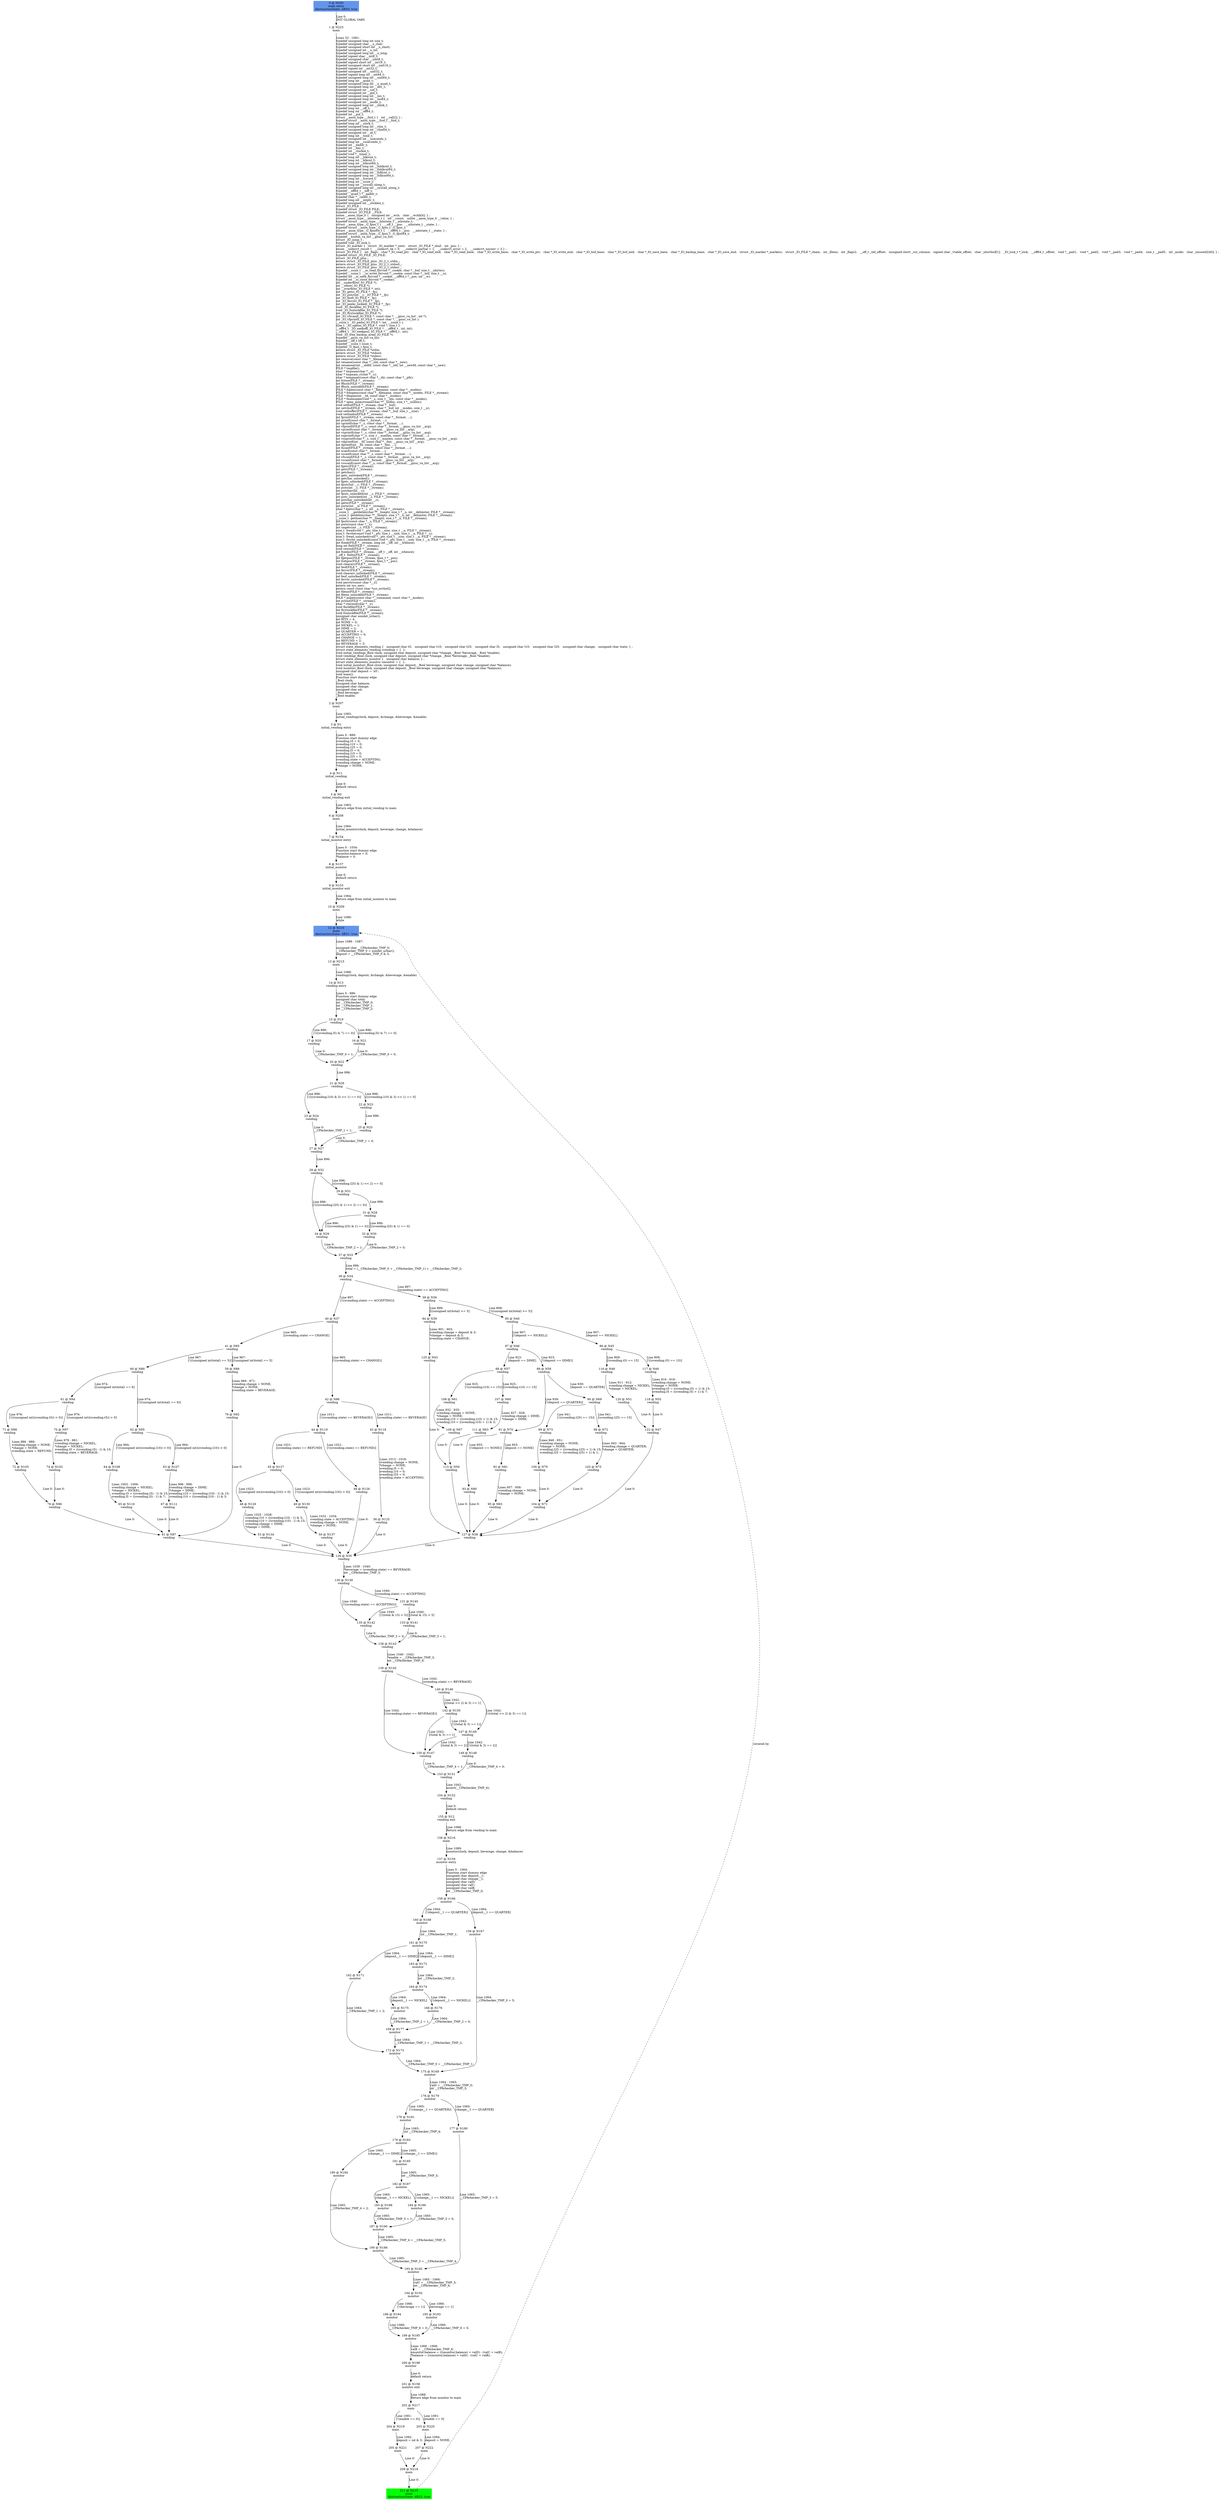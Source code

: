 digraph ARG {
node [style="filled" shape="box" color="white"]
0 [fillcolor="cornflowerblue" label="0 @ N200\nmain entry\nAbstractionState: ABS0: true\n" id="0"]
1 [label="1 @ N223\nmain\n" id="1"]
2 [label="2 @ N207\nmain\n" id="2"]
3 [label="3 @ N1\ninitial_vending entry\n" id="3"]
4 [label="4 @ N11\ninitial_vending\n" id="4"]
5 [label="5 @ N0\ninitial_vending exit\n" id="5"]
6 [label="6 @ N208\nmain\n" id="6"]
7 [label="7 @ N154\ninitial_monitor entry\n" id="7"]
8 [label="8 @ N157\ninitial_monitor\n" id="8"]
9 [label="9 @ N153\ninitial_monitor exit\n" id="9"]
10 [label="10 @ N209\nmain\n" id="10"]
12 [fillcolor="cornflowerblue" label="12 @ N210\nmain\nAbstractionState: ABS1: true\n" id="12"]
13 [label="13 @ N215\nmain\n" id="13"]
14 [label="14 @ N13\nvending entry\n" id="14"]
15 [label="15 @ N19\nvending\n" id="15"]
17 [label="17 @ N20\nvending\n" id="17"]
20 [label="20 @ N22\nvending\n" id="20"]
21 [label="21 @ N26\nvending\n" id="21"]
23 [label="23 @ N24\nvending\n" id="23"]
27 [label="27 @ N27\nvending\n" id="27"]
28 [label="28 @ N32\nvending\n" id="28"]
34 [label="34 @ N29\nvending\n" id="34"]
37 [label="37 @ N33\nvending\n" id="37"]
38 [label="38 @ N34\nvending\n" id="38"]
40 [label="40 @ N37\nvending\n" id="40"]
42 [label="42 @ N86\nvending\n" id="42"]
44 [label="44 @ N119\nvending\n" id="44"]
46 [label="46 @ N126\nvending\n" id="46"]
129 [label="129 @ N35\nvending\n" id="129"]
130 [label="130 @ N139\nvending\n" id="130"]
135 [label="135 @ N142\nvending\n" id="135"]
138 [label="138 @ N143\nvending\n" id="138"]
139 [label="139 @ N145\nvending\n" id="139"]
150 [label="150 @ N147\nvending\n" id="150"]
153 [label="153 @ N151\nvending\n" id="153"]
154 [label="154 @ N152\nvending\n" id="154"]
155 [label="155 @ N12\nvending exit\n" id="155"]
156 [label="156 @ N216\nmain\n" id="156"]
157 [label="157 @ N159\nmonitor entry\n" id="157"]
158 [label="158 @ N166\nmonitor\n" id="158"]
160 [label="160 @ N168\nmonitor\n" id="160"]
161 [label="161 @ N170\nmonitor\n" id="161"]
163 [label="163 @ N172\nmonitor\n" id="163"]
164 [label="164 @ N174\nmonitor\n" id="164"]
166 [label="166 @ N176\nmonitor\n" id="166"]
169 [label="169 @ N177\nmonitor\n" id="169"]
172 [label="172 @ N173\nmonitor\n" id="172"]
175 [label="175 @ N169\nmonitor\n" id="175"]
176 [label="176 @ N179\nmonitor\n" id="176"]
178 [label="178 @ N181\nmonitor\n" id="178"]
179 [label="179 @ N183\nmonitor\n" id="179"]
181 [label="181 @ N185\nmonitor\n" id="181"]
182 [label="182 @ N187\nmonitor\n" id="182"]
184 [label="184 @ N189\nmonitor\n" id="184"]
187 [label="187 @ N190\nmonitor\n" id="187"]
190 [label="190 @ N186\nmonitor\n" id="190"]
193 [label="193 @ N182\nmonitor\n" id="193"]
194 [label="194 @ N192\nmonitor\n" id="194"]
196 [label="196 @ N194\nmonitor\n" id="196"]
199 [label="199 @ N195\nmonitor\n" id="199"]
200 [label="200 @ N198\nmonitor\n" id="200"]
201 [label="201 @ N158\nmonitor exit\n" id="201"]
202 [label="202 @ N217\nmain\n" id="202"]
204 [label="204 @ N219\nmain\n" id="204"]
205 [label="205 @ N221\nmain\n" id="205"]
209 [label="209 @ N218\nmain\n" id="209"]
211 [fillcolor="green" label="211 @ N210\nmain\nAbstractionState: ABS2: true\n" id="211"]
203 [label="203 @ N220\nmain\n" id="203"]
207 [label="207 @ N222\nmain\n" id="207"]
195 [label="195 @ N193\nmonitor\n" id="195"]
183 [label="183 @ N188\nmonitor\n" id="183"]
180 [label="180 @ N184\nmonitor\n" id="180"]
177 [label="177 @ N180\nmonitor\n" id="177"]
165 [label="165 @ N175\nmonitor\n" id="165"]
162 [label="162 @ N171\nmonitor\n" id="162"]
159 [label="159 @ N167\nmonitor\n" id="159"]
140 [label="140 @ N146\nvending\n" id="140"]
147 [label="147 @ N149\nvending\n" id="147"]
149 [label="149 @ N148\nvending\n" id="149"]
142 [label="142 @ N150\nvending\n" id="142"]
131 [label="131 @ N140\nvending\n" id="131"]
133 [label="133 @ N141\nvending\n" id="133"]
45 [label="45 @ N127\nvending\n" id="45"]
49 [label="49 @ N130\nvending\n" id="49"]
50 [label="50 @ N137\nvending\n" id="50"]
48 [label="48 @ N129\nvending\n" id="48"]
53 [label="53 @ N134\nvending\n" id="53"]
43 [label="43 @ N118\nvending\n" id="43"]
56 [label="56 @ N125\nvending\n" id="56"]
41 [label="41 @ N85\nvending\n" id="41"]
60 [label="60 @ N89\nvending\n" id="60"]
62 [label="62 @ N95\nvending\n" id="62"]
64 [label="64 @ N108\nvending\n" id="64"]
65 [label="65 @ N116\nvending\n" id="65"]
81 [label="81 @ N87\nvending\n" id="81"]
63 [label="63 @ N107\nvending\n" id="63"]
67 [label="67 @ N112\nvending\n" id="67"]
61 [label="61 @ N94\nvending\n" id="61"]
71 [label="71 @ N98\nvending\n" id="71"]
72 [label="72 @ N105\nvending\n" id="72"]
76 [label="76 @ N96\nvending\n" id="76"]
70 [label="70 @ N97\nvending\n" id="70"]
74 [label="74 @ N102\nvending\n" id="74"]
59 [label="59 @ N88\nvending\n" id="59"]
79 [label="79 @ N92\nvending\n" id="79"]
39 [label="39 @ N36\nvending\n" id="39"]
85 [label="85 @ N40\nvending\n" id="85"]
87 [label="87 @ N46\nvending\n" id="87"]
89 [label="89 @ N58\nvending\n" id="89"]
91 [label="91 @ N70\nvending\n" id="91"]
93 [label="93 @ N80\nvending\n" id="93"]
127 [label="127 @ N38\nvending\n" id="127"]
92 [label="92 @ N81\nvending\n" id="92"]
95 [label="95 @ N83\nvending\n" id="95"]
90 [label="90 @ N69\nvending\n" id="90"]
99 [label="99 @ N73\nvending\n" id="99"]
100 [label="100 @ N79\nvending\n" id="100"]
104 [label="104 @ N71\nvending\n" id="104"]
98 [label="98 @ N72\nvending\n" id="98"]
102 [label="102 @ N75\nvending\n" id="102"]
88 [label="88 @ N57\nvending\n" id="88"]
108 [label="108 @ N61\nvending\n" id="108"]
109 [label="109 @ N67\nvending\n" id="109"]
113 [label="113 @ N59\nvending\n" id="113"]
107 [label="107 @ N60\nvending\n" id="107"]
111 [label="111 @ N63\nvending\n" id="111"]
86 [label="86 @ N45\nvending\n" id="86"]
117 [label="117 @ N49\nvending\n" id="117"]
118 [label="118 @ N55\nvending\n" id="118"]
122 [label="122 @ N47\nvending\n" id="122"]
116 [label="116 @ N48\nvending\n" id="116"]
120 [label="120 @ N51\nvending\n" id="120"]
84 [label="84 @ N39\nvending\n" id="84"]
125 [label="125 @ N43\nvending\n" id="125"]
29 [label="29 @ N31\nvending\n" id="29"]
31 [label="31 @ N28\nvending\n" id="31"]
32 [label="32 @ N30\nvending\n" id="32"]
22 [label="22 @ N23\nvending\n" id="22"]
25 [label="25 @ N25\nvending\n" id="25"]
16 [label="16 @ N21\nvending\n" id="16"]
0 -> 1 [label="Line 0: \lINIT GLOBAL VARS\l" id="0 -> 1"]
1 -> 2 [label="Lines 33 - 1081: \ltypedef unsigned long int size_t;\ltypedef unsigned char __u_char;\ltypedef unsigned short int __u_short;\ltypedef unsigned int __u_int;\ltypedef unsigned long int __u_long;\ltypedef signed char __int8_t;\ltypedef unsigned char __uint8_t;\ltypedef signed short int __int16_t;\ltypedef unsigned short int __uint16_t;\ltypedef signed int __int32_t;\ltypedef unsigned int __uint32_t;\ltypedef signed long int __int64_t;\ltypedef unsigned long int __uint64_t;\ltypedef long int __quad_t;\ltypedef unsigned long int __u_quad_t;\ltypedef unsigned long int __dev_t;\ltypedef unsigned int __uid_t;\ltypedef unsigned int __gid_t;\ltypedef unsigned long int __ino_t;\ltypedef unsigned long int __ino64_t;\ltypedef unsigned int __mode_t;\ltypedef unsigned long int __nlink_t;\ltypedef long int __off_t;\ltypedef long int __off64_t;\ltypedef int __pid_t;\lstruct __anon_type___fsid_t {   int __val[2]; } ;\ltypedef struct __anon_type___fsid_t __fsid_t;\ltypedef long int __clock_t;\ltypedef unsigned long int __rlim_t;\ltypedef unsigned long int __rlim64_t;\ltypedef unsigned int __id_t;\ltypedef long int __time_t;\ltypedef unsigned int __useconds_t;\ltypedef long int __suseconds_t;\ltypedef int __daddr_t;\ltypedef int __key_t;\ltypedef int __clockid_t;\ltypedef void *__timer_t;\ltypedef long int __blksize_t;\ltypedef long int __blkcnt_t;\ltypedef long int __blkcnt64_t;\ltypedef unsigned long int __fsblkcnt_t;\ltypedef unsigned long int __fsblkcnt64_t;\ltypedef unsigned long int __fsfilcnt_t;\ltypedef unsigned long int __fsfilcnt64_t;\ltypedef long int __fsword_t;\ltypedef long int __ssize_t;\ltypedef long int __syscall_slong_t;\ltypedef unsigned long int __syscall_ulong_t;\ltypedef __off64_t __loff_t;\ltypedef __quad_t *__qaddr_t;\ltypedef char *__caddr_t;\ltypedef long int __intptr_t;\ltypedef unsigned int __socklen_t;\lstruct _IO_FILE ;\ltypedef struct _IO_FILE FILE;\ltypedef struct _IO_FILE __FILE;\lunion __anon_type_0 {   unsigned int __wch;   char __wchb[4]; } ;\lstruct __anon_type___mbstate_t {   int __count;   union __anon_type_0 __value; } ;\ltypedef struct __anon_type___mbstate_t __mbstate_t;\lstruct __anon_type__G_fpos_t {   __off_t __pos;   __mbstate_t __state; } ;\ltypedef struct __anon_type__G_fpos_t _G_fpos_t;\lstruct __anon_type__G_fpos64_t {   __off64_t __pos;   __mbstate_t __state; } ;\ltypedef struct __anon_type__G_fpos_t _G_fpos64_t;\ltypedef __builtin_va_list __gnuc_va_list;\lstruct _IO_jump_t ;\ltypedef void _IO_lock_t;\lstruct _IO_marker {   struct _IO_marker *_next;   struct _IO_FILE *_sbuf;   int _pos; } ;\lenum __codecvt_result {   __codecvt_ok = 0,   __codecvt_partial = 1,   __codecvt_error = 2,   __codecvt_noconv = 3 } ;\lstruct _IO_FILE {   int _flags;   char *_IO_read_ptr;   char *_IO_read_end;   char *_IO_read_base;   char *_IO_write_base;   char *_IO_write_ptr;   char *_IO_write_end;   char *_IO_buf_base;   char *_IO_buf_end;   char *_IO_save_base;   char *_IO_backup_base;   char *_IO_save_end;   struct _IO_marker *_markers;   struct _IO_FILE *_chain;   int _fileno;   int _flags2;   __off_t _old_offset;   unsigned short _cur_column;   signed char _vtable_offset;   char _shortbuf[1];   _IO_lock_t *_lock;   __off64_t _offset;   void *__pad1;   void *__pad2;   void *__pad3;   void *__pad4;   size_t __pad5;   int _mode;   char _unused2[40]; } ;\ltypedef struct _IO_FILE _IO_FILE;\lstruct _IO_FILE_plus ;\lextern struct _IO_FILE_plus _IO_2_1_stdin_;\lextern struct _IO_FILE_plus _IO_2_1_stdout_;\lextern struct _IO_FILE_plus _IO_2_1_stderr_;\ltypedef __ssize_t  __io_read_fn(void *__cookie, char *__buf, size_t __nbytes);\ltypedef __ssize_t  __io_write_fn(void *__cookie, const char *__buf, size_t __n);\ltypedef int __io_seek_fn(void *__cookie, __off64_t *__pos, int __w);\ltypedef int __io_close_fn(void *__cookie);\lint __underflow(_IO_FILE *);\lint __uflow(_IO_FILE *);\lint __overflow(_IO_FILE *, int);\lint _IO_getc(_IO_FILE *__fp);\lint _IO_putc(int __c, _IO_FILE *__fp);\lint _IO_feof(_IO_FILE *__fp);\lint _IO_ferror(_IO_FILE *__fp);\lint _IO_peekc_locked(_IO_FILE *__fp);\lvoid _IO_flockfile(_IO_FILE *);\lvoid _IO_funlockfile(_IO_FILE *);\lint _IO_ftrylockfile(_IO_FILE *);\lint _IO_vfscanf(_IO_FILE *, const char *, __gnuc_va_list , int *);\lint _IO_vfprintf(_IO_FILE *, const char *, __gnuc_va_list );\l__ssize_t  _IO_padn(_IO_FILE *, int, __ssize_t );\lsize_t  _IO_sgetn(_IO_FILE *, void *, size_t );\l__off64_t  _IO_seekoff(_IO_FILE *, __off64_t , int, int);\l__off64_t  _IO_seekpos(_IO_FILE *, __off64_t , int);\lvoid _IO_free_backup_area(_IO_FILE *);\ltypedef __gnuc_va_list va_list;\ltypedef __off_t off_t;\ltypedef __ssize_t ssize_t;\ltypedef _G_fpos_t fpos_t;\lextern struct _IO_FILE *stdin;\lextern struct _IO_FILE *stdout;\lextern struct _IO_FILE *stderr;\lint remove(const char *__filename);\lint rename(const char *__old, const char *__new);\lint renameat(int __oldfd, const char *__old, int __newfd, const char *__new);\lFILE * tmpfile();\lchar * tmpnam(char *__s);\lchar * tmpnam_r(char *__s);\lchar * tempnam(const char *__dir, const char *__pfx);\lint fclose(FILE *__stream);\lint fflush(FILE *__stream);\lint fflush_unlocked(FILE *__stream);\lFILE * fopen(const char *__filename, const char *__modes);\lFILE * freopen(const char *__filename, const char *__modes, FILE *__stream);\lFILE * fdopen(int __fd, const char *__modes);\lFILE * fmemopen(void *__s, size_t __len, const char *__modes);\lFILE * open_memstream(char **__bufloc, size_t *__sizeloc);\lvoid setbuf(FILE *__stream, char *__buf);\lint setvbuf(FILE *__stream, char *__buf, int __modes, size_t __n);\lvoid setbuffer(FILE *__stream, char *__buf, size_t __size);\lvoid setlinebuf(FILE *__stream);\lint fprintf(FILE *__stream, const char *__format, ...);\lint printf(const char *__format, ...);\lint sprintf(char *__s, const char *__format, ...);\lint vfprintf(FILE *__s, const char *__format, __gnuc_va_list __arg);\lint vprintf(const char *__format, __gnuc_va_list __arg);\lint vsprintf(char *__s, const char *__format, __gnuc_va_list __arg);\lint snprintf(char *__s, size_t __maxlen, const char *__format, ...);\lint vsnprintf(char *__s, size_t __maxlen, const char *__format, __gnuc_va_list __arg);\lint vdprintf(int __fd, const char *__fmt, __gnuc_va_list __arg);\lint dprintf(int __fd, const char *__fmt, ...);\lint fscanf(FILE *__stream, const char *__format, ...);\lint scanf(const char *__format, ...);\lint sscanf(const char *__s, const char *__format, ...);\lint vfscanf(FILE *__s, const char *__format, __gnuc_va_list __arg);\lint vscanf(const char *__format, __gnuc_va_list __arg);\lint vsscanf(const char *__s, const char *__format, __gnuc_va_list __arg);\lint fgetc(FILE *__stream);\lint getc(FILE *__stream);\lint getchar();\lint getc_unlocked(FILE *__stream);\lint getchar_unlocked();\lint fgetc_unlocked(FILE *__stream);\lint fputc(int __c, FILE *__stream);\lint putc(int __c, FILE *__stream);\lint putchar(int __c);\lint fputc_unlocked(int __c, FILE *__stream);\lint putc_unlocked(int __c, FILE *__stream);\lint putchar_unlocked(int __c);\lint getw(FILE *__stream);\lint putw(int __w, FILE *__stream);\lchar * fgets(char *__s, int __n, FILE *__stream);\l__ssize_t  __getdelim(char **__lineptr, size_t *__n, int __delimiter, FILE *__stream);\l__ssize_t  getdelim(char **__lineptr, size_t *__n, int __delimiter, FILE *__stream);\l__ssize_t  getline(char **__lineptr, size_t *__n, FILE *__stream);\lint fputs(const char *__s, FILE *__stream);\lint puts(const char *__s);\lint ungetc(int __c, FILE *__stream);\lsize_t  fread(void *__ptr, size_t __size, size_t __n, FILE *__stream);\lsize_t  fwrite(const void *__ptr, size_t __size, size_t __n, FILE *__s);\lsize_t  fread_unlocked(void *__ptr, size_t __size, size_t __n, FILE *__stream);\lsize_t  fwrite_unlocked(const void *__ptr, size_t __size, size_t __n, FILE *__stream);\lint fseek(FILE *__stream, long int __off, int __whence);\llong int ftell(FILE *__stream);\lvoid rewind(FILE *__stream);\lint fseeko(FILE *__stream, __off_t __off, int __whence);\l__off_t  ftello(FILE *__stream);\lint fgetpos(FILE *__stream, fpos_t *__pos);\lint fsetpos(FILE *__stream, fpos_t *__pos);\lvoid clearerr(FILE *__stream);\lint feof(FILE *__stream);\lint ferror(FILE *__stream);\lvoid clearerr_unlocked(FILE *__stream);\lint feof_unlocked(FILE *__stream);\lint ferror_unlocked(FILE *__stream);\lvoid perror(const char *__s);\lextern int sys_nerr;\lextern const const char *sys_errlist[];\lint fileno(FILE *__stream);\lint fileno_unlocked(FILE *__stream);\lFILE * popen(const char *__command, const char *__modes);\lint pclose(FILE *__stream);\lchar * ctermid(char *__s);\lvoid flockfile(FILE *__stream);\lint ftrylockfile(FILE *__stream);\lvoid funlockfile(FILE *__stream);\lunsigned char nondet_uchar();\lint BITS = 4;\lint NONE = 0;\lint NICKEL = 1;\lint DIME = 2;\lint QUARTER = 3;\lint ACCEPTING = 0;\lint CHANGE = 1;\lint REFUND = 2;\lint BEVERAGE = 3;\lstruct state_elements_vending {   unsigned char t5;   unsigned char t10;   unsigned char t25;   unsigned char l5;   unsigned char l10;   unsigned char l25;   unsigned char change;   unsigned char state; } ;\lstruct state_elements_vending svending = {  };\lvoid initial_vending(_Bool clock, unsigned char deposit, unsigned char *change, _Bool *beverage, _Bool *enable);\lvoid vending(_Bool clock, unsigned char deposit, unsigned char *change, _Bool *beverage, _Bool *enable);\lstruct state_elements_monitor {   unsigned char balance; } ;\lstruct state_elements_monitor smonitor = {  };\lvoid initial_monitor(_Bool clock, unsigned char deposit, _Bool beverage, unsigned char change, unsigned char *balance);\lvoid monitor(_Bool clock, unsigned char deposit, _Bool beverage, unsigned char change, unsigned char *balance);\lunsigned char deposit = '\x0';\lvoid main();\lFunction start dummy edge\l_Bool clock;\lunsigned char balance;\lunsigned char change;\lunsigned char nd;\l_Bool beverage;\l_Bool enable;\l" id="1 -> 2"]
2 -> 3 [label="Line 1083: \linitial_vending(clock, deposit, &change, &beverage, &enable)\l" id="2 -> 3"]
3 -> 4 [label="Lines 0 - 889: \lFunction start dummy edge\lsvending.t5 = 0;\lsvending.t10 = 0;\lsvending.t25 = 0;\lsvending.l5 = 0;\lsvending.l10 = 0;\lsvending.l25 = 0;\lsvending.state = ACCEPTING;\lsvending.change = NONE;\l*change = NONE;\l" id="3 -> 4"]
4 -> 5 [label="Line 0: \ldefault return\l" id="4 -> 5"]
5 -> 6 [label="Line 1083: \lReturn edge from initial_vending to main\l" id="5 -> 6"]
6 -> 7 [label="Line 1084: \linitial_monitor(clock, deposit, beverage, change, &balance)\l" id="6 -> 7"]
7 -> 8 [label="Lines 0 - 1054: \lFunction start dummy edge\lsmonitor.balance = 0;\l*balance = 0;\l" id="7 -> 8"]
8 -> 9 [label="Line 0: \ldefault return\l" id="8 -> 9"]
9 -> 10 [label="Line 1084: \lReturn edge from initial_monitor to main\l" id="9 -> 10"]
10 -> 12 [label="Line 1086: \lwhile\l" id="10 -> 12"]
211 -> 12 [style="dashed" weight="0" label="covered by"]
12 -> 13 [label="Lines 1086 - 1087: \l\lunsigned char __CPAchecker_TMP_0;\l__CPAchecker_TMP_0 = nondet_uchar();\ldeposit = __CPAchecker_TMP_0 & 3;\l" id="12 -> 13"]
13 -> 14 [label="Line 1088: \lvending(clock, deposit, &change, &beverage, &enable)\l" id="13 -> 14"]
14 -> 15 [label="Lines 0 - 896: \lFunction start dummy edge\lunsigned char total;\lint __CPAchecker_TMP_0;\lint __CPAchecker_TMP_1;\lint __CPAchecker_TMP_2;\l\l" id="14 -> 15"]
15 -> 16 [label="Line 896: \l[((svending.l5) & 7) == 0]\l" id="15 -> 16"]
15 -> 17 [label="Line 896: \l[!(((svending.l5) & 7) == 0)]\l" id="15 -> 17"]
17 -> 20 [label="Line 0: \l__CPAchecker_TMP_0 = 1;\l" id="17 -> 20"]
20 -> 21 [label="Line 896: \l\l" id="20 -> 21"]
21 -> 22 [label="Line 896: \l[(((svending.l10) & 3) << 1) == 0]\l" id="21 -> 22"]
21 -> 23 [label="Line 896: \l[!((((svending.l10) & 3) << 1) == 0)]\l" id="21 -> 23"]
23 -> 27 [label="Line 0: \l__CPAchecker_TMP_1 = 1;\l" id="23 -> 27"]
27 -> 28 [label="Line 896: \l\l" id="27 -> 28"]
28 -> 29 [label="Line 896: \l[(((svending.l25) & 1) << 2) == 0]\l" id="28 -> 29"]
28 -> 34 [label="Line 896: \l[!((((svending.l25) & 1) << 2) == 0)]\l" id="28 -> 34"]
34 -> 37 [label="Line 0: \l__CPAchecker_TMP_2 = 1;\l" id="34 -> 37"]
37 -> 38 [label="Line 896: \ltotal = (__CPAchecker_TMP_0 + __CPAchecker_TMP_1) + __CPAchecker_TMP_2;\l" id="37 -> 38"]
38 -> 39 [label="Line 897: \l[(svending.state) == ACCEPTING]\l" id="38 -> 39"]
38 -> 40 [label="Line 897: \l[!((svending.state) == ACCEPTING)]\l" id="38 -> 40"]
40 -> 41 [label="Line 965: \l[(svending.state) == CHANGE]\l" id="40 -> 41"]
40 -> 42 [label="Line 965: \l[!((svending.state) == CHANGE)]\l" id="40 -> 42"]
42 -> 43 [label="Line 1011: \l[(svending.state) == BEVERAGE]\l" id="42 -> 43"]
42 -> 44 [label="Line 1011: \l[!((svending.state) == BEVERAGE)]\l" id="42 -> 44"]
44 -> 45 [label="Line 1021: \l[(svending.state) == REFUND]\l" id="44 -> 45"]
44 -> 46 [label="Line 1021: \l[!((svending.state) == REFUND)]\l" id="44 -> 46"]
46 -> 129 [label="Line 0: \l\l" id="46 -> 129"]
129 -> 130 [label="Lines 1039 - 1040: \l*beverage = (svending.state) == BEVERAGE;\lint __CPAchecker_TMP_3;\l" id="129 -> 130"]
130 -> 131 [label="Line 1040: \l[(svending.state) == ACCEPTING]\l" id="130 -> 131"]
130 -> 135 [label="Line 1040: \l[!((svending.state) == ACCEPTING)]\l" id="130 -> 135"]
135 -> 138 [label="Line 0: \l__CPAchecker_TMP_3 = 0;\l" id="135 -> 138"]
138 -> 139 [label="Lines 1040 - 1042: \l*enable = __CPAchecker_TMP_3;\lint __CPAchecker_TMP_4;\l" id="138 -> 139"]
139 -> 140 [label="Line 1042: \l[(svending.state) == BEVERAGE]\l" id="139 -> 140"]
139 -> 150 [label="Line 1042: \l[!((svending.state) == BEVERAGE)]\l" id="139 -> 150"]
150 -> 153 [label="Line 0: \l__CPAchecker_TMP_4 = 1;\l" id="150 -> 153"]
153 -> 154 [label="Line 1042: \lassert(__CPAchecker_TMP_4);\l" id="153 -> 154"]
154 -> 155 [label="Line 0: \ldefault return\l" id="154 -> 155"]
155 -> 156 [label="Line 1088: \lReturn edge from vending to main\l" id="155 -> 156"]
156 -> 157 [label="Line 1089: \lmonitor(clock, deposit, beverage, change, &balance)\l" id="156 -> 157"]
157 -> 158 [label="Lines 0 - 1064: \lFunction start dummy edge\lunsigned char deposit__1;\lunsigned char change__1;\lunsigned char valD;\lunsigned char valC;\lunsigned char valB;\lint __CPAchecker_TMP_0;\l" id="157 -> 158"]
158 -> 159 [label="Line 1064: \l[deposit__1 == QUARTER]\l" id="158 -> 159"]
158 -> 160 [label="Line 1064: \l[!(deposit__1 == QUARTER)]\l" id="158 -> 160"]
160 -> 161 [label="Line 1064: \lint __CPAchecker_TMP_1;\l" id="160 -> 161"]
161 -> 162 [label="Line 1064: \l[deposit__1 == DIME]\l" id="161 -> 162"]
161 -> 163 [label="Line 1064: \l[!(deposit__1 == DIME)]\l" id="161 -> 163"]
163 -> 164 [label="Line 1064: \lint __CPAchecker_TMP_2;\l" id="163 -> 164"]
164 -> 165 [label="Line 1064: \l[deposit__1 == NICKEL]\l" id="164 -> 165"]
164 -> 166 [label="Line 1064: \l[!(deposit__1 == NICKEL)]\l" id="164 -> 166"]
166 -> 169 [label="Line 1064: \l__CPAchecker_TMP_2 = 0;\l" id="166 -> 169"]
169 -> 172 [label="Line 1064: \l__CPAchecker_TMP_1 = __CPAchecker_TMP_2;\l" id="169 -> 172"]
172 -> 175 [label="Line 1064: \l__CPAchecker_TMP_0 = __CPAchecker_TMP_1;\l" id="172 -> 175"]
175 -> 176 [label="Lines 1064 - 1065: \lvalD = __CPAchecker_TMP_0;\lint __CPAchecker_TMP_3;\l" id="175 -> 176"]
176 -> 177 [label="Line 1065: \l[change__1 == QUARTER]\l" id="176 -> 177"]
176 -> 178 [label="Line 1065: \l[!(change__1 == QUARTER)]\l" id="176 -> 178"]
178 -> 179 [label="Line 1065: \lint __CPAchecker_TMP_4;\l" id="178 -> 179"]
179 -> 180 [label="Line 1065: \l[change__1 == DIME]\l" id="179 -> 180"]
179 -> 181 [label="Line 1065: \l[!(change__1 == DIME)]\l" id="179 -> 181"]
181 -> 182 [label="Line 1065: \lint __CPAchecker_TMP_5;\l" id="181 -> 182"]
182 -> 183 [label="Line 1065: \l[change__1 == NICKEL]\l" id="182 -> 183"]
182 -> 184 [label="Line 1065: \l[!(change__1 == NICKEL)]\l" id="182 -> 184"]
184 -> 187 [label="Line 1065: \l__CPAchecker_TMP_5 = 0;\l" id="184 -> 187"]
187 -> 190 [label="Line 1065: \l__CPAchecker_TMP_4 = __CPAchecker_TMP_5;\l" id="187 -> 190"]
190 -> 193 [label="Line 1065: \l__CPAchecker_TMP_3 = __CPAchecker_TMP_4;\l" id="190 -> 193"]
193 -> 194 [label="Lines 1065 - 1066: \lvalC = __CPAchecker_TMP_3;\lint __CPAchecker_TMP_6;\l" id="193 -> 194"]
194 -> 195 [label="Line 1066: \l[beverage == 1]\l" id="194 -> 195"]
194 -> 196 [label="Line 1066: \l[!(beverage == 1)]\l" id="194 -> 196"]
196 -> 199 [label="Line 1066: \l__CPAchecker_TMP_6 = 0;\l" id="196 -> 199"]
199 -> 200 [label="Lines 1066 - 1068: \lvalB = __CPAchecker_TMP_6;\lsmonitor.balance = ((smonitor.balance) + valD) - (valC + valB);\l*balance = ((smonitor.balance) + valD) - (valC + valB);\l" id="199 -> 200"]
200 -> 201 [label="Line 0: \ldefault return\l" id="200 -> 201"]
201 -> 202 [label="Line 1089: \lReturn edge from monitor to main\l" id="201 -> 202"]
202 -> 203 [label="Line 1091: \l[enable == 0]\l" id="202 -> 203"]
202 -> 204 [label="Line 1091: \l[!(enable == 0)]\l" id="202 -> 204"]
204 -> 205 [label="Line 1092: \ldeposit = nd & 3;\l" id="204 -> 205"]
205 -> 209 [label="Line 0: \l\l" id="205 -> 209"]
209 -> 211 [label="Line 0: \l\l" id="209 -> 211"]
203 -> 207 [label="Line 1094: \ldeposit = NONE;\l" id="203 -> 207"]
207 -> 209 [label="Line 0: \l\l" id="207 -> 209"]
195 -> 199 [label="Line 1066: \l__CPAchecker_TMP_6 = 5;\l" id="195 -> 199"]
183 -> 187 [label="Line 1065: \l__CPAchecker_TMP_5 = 1;\l" id="183 -> 187"]
180 -> 190 [label="Line 1065: \l__CPAchecker_TMP_4 = 2;\l" id="180 -> 190"]
177 -> 193 [label="Line 1065: \l__CPAchecker_TMP_3 = 5;\l" id="177 -> 193"]
165 -> 169 [label="Line 1064: \l__CPAchecker_TMP_2 = 1;\l" id="165 -> 169"]
162 -> 172 [label="Line 1064: \l__CPAchecker_TMP_1 = 2;\l" id="162 -> 172"]
159 -> 175 [label="Line 1064: \l__CPAchecker_TMP_0 = 5;\l" id="159 -> 175"]
140 -> 142 [label="Line 1042: \l[((total >> 2) & 3) == 1]\l" id="140 -> 142"]
140 -> 147 [label="Line 1042: \l[!(((total >> 2) & 3) == 1)]\l" id="140 -> 147"]
147 -> 149 [label="Line 1042: \l[!((total & 3) == 2)]\l" id="147 -> 149"]
147 -> 150 [label="Line 1042: \l[(total & 3) == 2]\l" id="147 -> 150"]
149 -> 153 [label="Line 0: \l__CPAchecker_TMP_4 = 0;\l" id="149 -> 153"]
142 -> 147 [label="Line 1042: \l[!((total & 3) == 1)]\l" id="142 -> 147"]
142 -> 150 [label="Line 1042: \l[(total & 3) == 1]\l" id="142 -> 150"]
131 -> 133 [label="Line 1040: \l[(total & 15) < 5]\l" id="131 -> 133"]
131 -> 135 [label="Line 1040: \l[!((total & 15) < 5)]\l" id="131 -> 135"]
133 -> 138 [label="Line 0: \l__CPAchecker_TMP_3 = 1;\l" id="133 -> 138"]
45 -> 48 [label="Line 1023: \l[((unsigned int)(svending.l10)) > 0]\l" id="45 -> 48"]
45 -> 49 [label="Line 1023: \l[!(((unsigned int)(svending.l10)) > 0)]\l" id="45 -> 49"]
49 -> 50 [label="Lines 1032 - 1034: \lsvending.state = ACCEPTING;\lsvending.change = NONE;\l*change = NONE;\l" id="49 -> 50"]
50 -> 129 [label="Line 0: \l\l" id="50 -> 129"]
48 -> 53 [label="Lines 1025 - 1028: \lsvending.l10 = ((svending.l10) - 1) & 3;\lsvending.t10 = ((svending.t10) - 1) & 15;\lsvending.change = DIME;\l*change = DIME;\l" id="48 -> 53"]
53 -> 129 [label="Line 0: \l\l" id="53 -> 129"]
43 -> 56 [label="Lines 1013 - 1018: \lsvending.change = NONE;\l*change = NONE;\lsvending.l5 = 0;\lsvending.l10 = 0;\lsvending.l25 = 0;\lsvending.state = ACCEPTING;\l" id="43 -> 56"]
56 -> 129 [label="Line 0: \l\l" id="56 -> 129"]
41 -> 59 [label="Line 967: \l[((unsigned int)total) == 5]\l" id="41 -> 59"]
41 -> 60 [label="Line 967: \l[!(((unsigned int)total) == 5)]\l" id="41 -> 60"]
60 -> 61 [label="Line 974: \l[((unsigned int)total) == 6]\l" id="60 -> 61"]
60 -> 62 [label="Line 974: \l[!(((unsigned int)total) == 6)]\l" id="60 -> 62"]
62 -> 63 [label="Line 994: \l[((unsigned int)(svending.l10)) > 0]\l" id="62 -> 63"]
62 -> 64 [label="Line 994: \l[!(((unsigned int)(svending.l10)) > 0)]\l" id="62 -> 64"]
64 -> 65 [label="Lines 1003 - 1006: \lsvending.change = NICKEL;\l*change = NICKEL;\lsvending.t5 = ((svending.t5) - 1) & 15;\lsvending.l5 = ((svending.l5) - 1) & 7;\l" id="64 -> 65"]
65 -> 81 [label="Line 0: \l\l" id="65 -> 81"]
81 -> 129 [label="Line 0: \l\l" id="81 -> 129"]
63 -> 67 [label="Lines 996 - 999: \lsvending.change = DIME;\l*change = DIME;\lsvending.t10 = ((svending.t10) - 1) & 15;\lsvending.l10 = ((svending.l10) - 1) & 3;\l" id="63 -> 67"]
67 -> 81 [label="Line 0: \l\l" id="67 -> 81"]
61 -> 70 [label="Line 976: \l[((unsigned int)(svending.t5)) > 0]\l" id="61 -> 70"]
61 -> 71 [label="Line 976: \l[!(((unsigned int)(svending.t5)) > 0)]\l" id="61 -> 71"]
71 -> 72 [label="Lines 986 - 989: \lsvending.change = NONE;\l*change = NONE;\lsvending.state = REFUND;\l" id="71 -> 72"]
72 -> 76 [label="Line 0: \l\l" id="72 -> 76"]
76 -> 81 [label="Line 0: \l\l" id="76 -> 81"]
70 -> 74 [label="Lines 978 - 981: \lsvending.change = NICKEL;\l*change = NICKEL;\lsvending.t5 = ((svending.t5) - 1) & 15;\lsvending.state = BEVERAGE;\l" id="70 -> 74"]
74 -> 76 [label="Line 0: \l\l" id="74 -> 76"]
59 -> 79 [label="Lines 969 - 971: \lsvending.change = NONE;\l*change = NONE;\lsvending.state = BEVERAGE;\l" id="59 -> 79"]
79 -> 81 [label="Line 0: \l\l" id="79 -> 81"]
39 -> 84 [label="Line 899: \l[((unsigned int)total) >= 5]\l" id="39 -> 84"]
39 -> 85 [label="Line 899: \l[!(((unsigned int)total) >= 5)]\l" id="39 -> 85"]
85 -> 86 [label="Line 907: \l[deposit == NICKEL]\l" id="85 -> 86"]
85 -> 87 [label="Line 907: \l[!(deposit == NICKEL)]\l" id="85 -> 87"]
87 -> 88 [label="Line 923: \l[deposit == DIME]\l" id="87 -> 88"]
87 -> 89 [label="Line 923: \l[!(deposit == DIME)]\l" id="87 -> 89"]
89 -> 90 [label="Line 939: \l[deposit == QUARTER]\l" id="89 -> 90"]
89 -> 91 [label="Line 939: \l[!(deposit == QUARTER)]\l" id="89 -> 91"]
91 -> 92 [label="Line 955: \l[deposit == NONE]\l" id="91 -> 92"]
91 -> 93 [label="Line 955: \l[!(deposit == NONE)]\l" id="91 -> 93"]
93 -> 127 [label="Line 0: \l\l" id="93 -> 127"]
127 -> 129 [label="Line 0: \l\l" id="127 -> 129"]
92 -> 95 [label="Lines 957 - 958: \lsvending.change = NONE;\l*change = NONE;\l" id="92 -> 95"]
95 -> 127 [label="Line 0: \l\l" id="95 -> 127"]
90 -> 98 [label="Line 941: \l[(svending.t25) == 15]\l" id="90 -> 98"]
90 -> 99 [label="Line 941: \l[!((svending.t25) == 15)]\l" id="90 -> 99"]
99 -> 100 [label="Lines 948 - 951: \lsvending.change = NONE;\l*change = NONE;\lsvending.t25 = ((svending.t25) + 1) & 15;\lsvending.l25 = ((svending.l25) + 1) & 1;\l" id="99 -> 100"]
100 -> 104 [label="Line 0: \l\l" id="100 -> 104"]
104 -> 127 [label="Line 0: \l\l" id="104 -> 127"]
98 -> 102 [label="Lines 943 - 944: \lsvending.change = QUARTER;\l*change = QUARTER;\l" id="98 -> 102"]
102 -> 104 [label="Line 0: \l\l" id="102 -> 104"]
88 -> 107 [label="Line 925: \l[(svending.t10) == 15]\l" id="88 -> 107"]
88 -> 108 [label="Line 925: \l[!((svending.t10) == 15)]\l" id="88 -> 108"]
108 -> 109 [label="Lines 932 - 935: \lsvending.change = NONE;\l*change = NONE;\lsvending.t10 = ((svending.t10) + 1) & 15;\lsvending.l10 = ((svending.l10) + 1) & 3;\l" id="108 -> 109"]
109 -> 113 [label="Line 0: \l\l" id="109 -> 113"]
113 -> 127 [label="Line 0: \l\l" id="113 -> 127"]
107 -> 111 [label="Lines 927 - 928: \lsvending.change = DIME;\l*change = DIME;\l" id="107 -> 111"]
111 -> 113 [label="Line 0: \l\l" id="111 -> 113"]
86 -> 116 [label="Line 909: \l[(svending.t5) == 15]\l" id="86 -> 116"]
86 -> 117 [label="Line 909: \l[!((svending.t5) == 15)]\l" id="86 -> 117"]
117 -> 118 [label="Lines 916 - 919: \lsvending.change = NONE;\l*change = NONE;\lsvending.t5 = ((svending.t5) + 1) & 15;\lsvending.l5 = ((svending.l5) + 1) & 7;\l" id="117 -> 118"]
118 -> 122 [label="Line 0: \l\l" id="118 -> 122"]
122 -> 127 [label="Line 0: \l\l" id="122 -> 127"]
116 -> 120 [label="Lines 911 - 912: \lsvending.change = NICKEL;\l*change = NICKEL;\l" id="116 -> 120"]
120 -> 122 [label="Line 0: \l\l" id="120 -> 122"]
84 -> 125 [label="Lines 901 - 903: \lsvending.change = deposit & 3;\l*change = deposit & 3;\lsvending.state = CHANGE;\l" id="84 -> 125"]
125 -> 127 [label="Line 0: \l\l" id="125 -> 127"]
29 -> 31 [label="Line 896: \l\l" id="29 -> 31"]
31 -> 32 [label="Line 896: \l[((svending.l25) & 1) == 0]\l" id="31 -> 32"]
31 -> 34 [label="Line 896: \l[!(((svending.l25) & 1) == 0)]\l" id="31 -> 34"]
32 -> 37 [label="Line 0: \l__CPAchecker_TMP_2 = 0;\l" id="32 -> 37"]
22 -> 25 [label="Line 896: \l\l" id="22 -> 25"]
25 -> 27 [label="Line 0: \l__CPAchecker_TMP_1 = 0;\l" id="25 -> 27"]
16 -> 20 [label="Line 0: \l__CPAchecker_TMP_0 = 0;\l" id="16 -> 20"]
}

